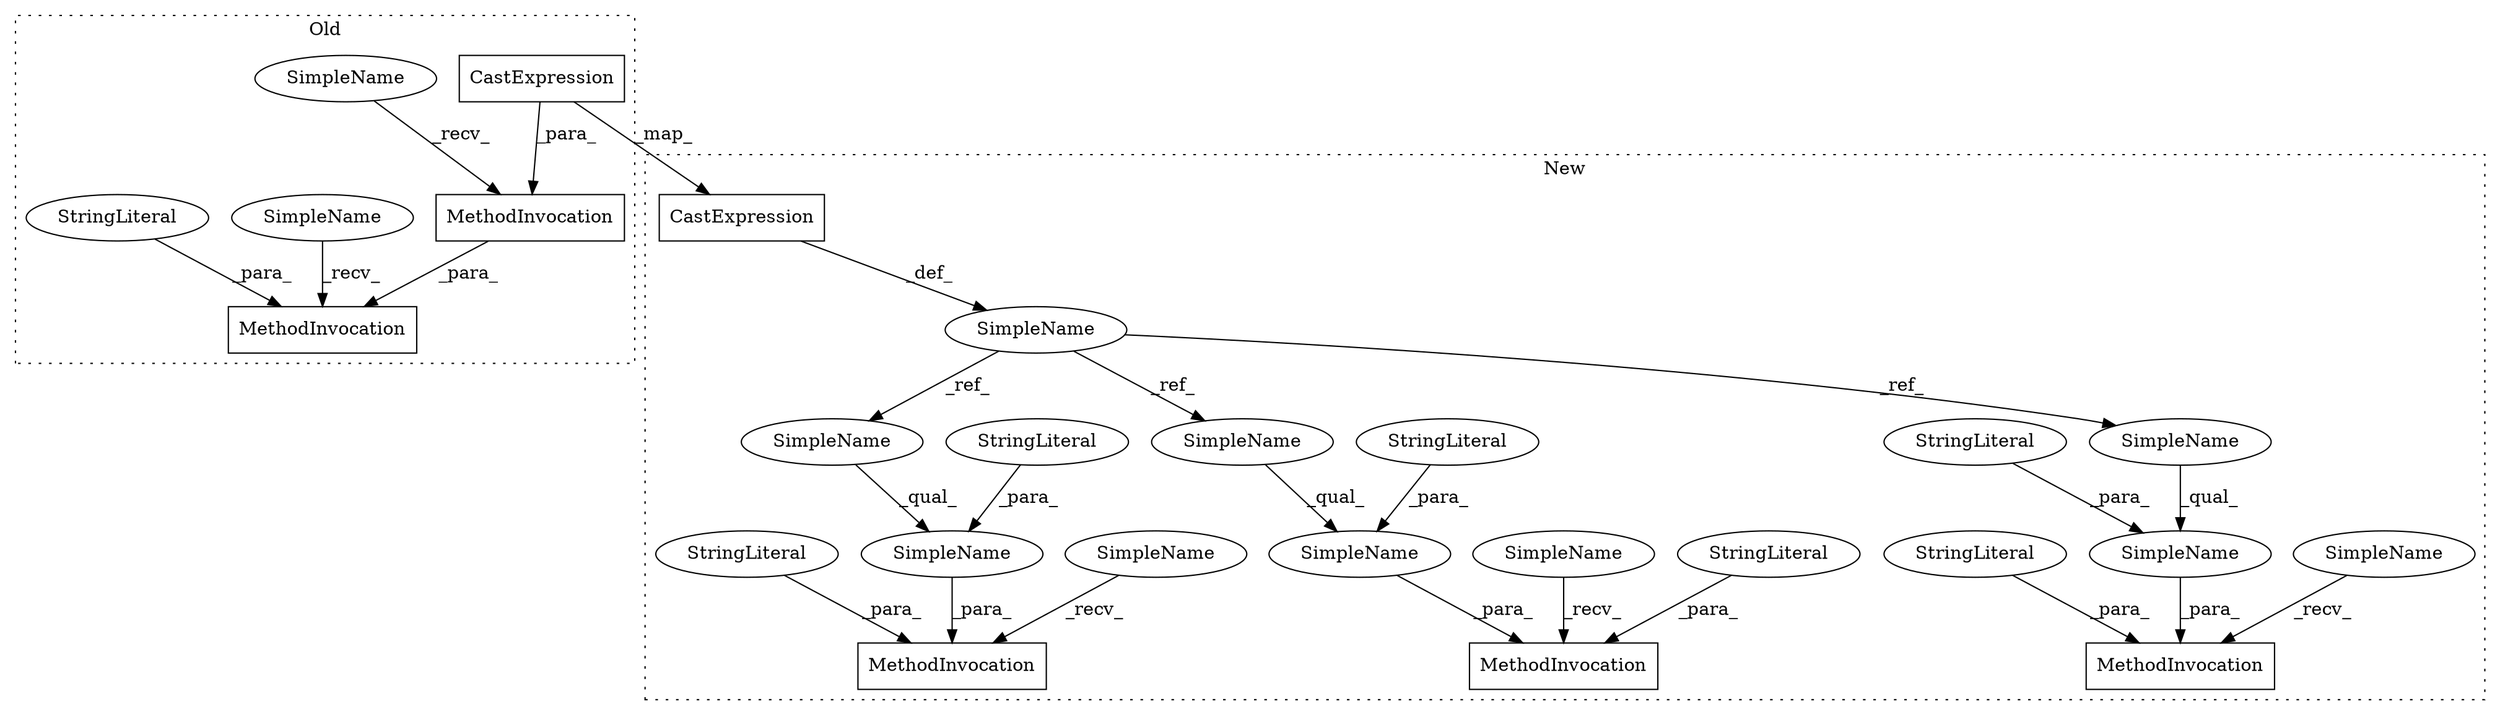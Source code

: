 digraph G {
subgraph cluster0 {
1 [label="CastExpression" a="11" s="4869" l="14" shape="box"];
3 [label="MethodInvocation" a="32" s="4860,4927" l="9,1" shape="box"];
5 [label="MethodInvocation" a="32" s="4803,4928" l="6,1" shape="box"];
9 [label="SimpleName" a="42" s="4852" l="7" shape="ellipse"];
10 [label="SimpleName" a="42" s="4796" l="6" shape="ellipse"];
26 [label="StringLiteral" a="45" s="4809" l="41" shape="ellipse"];
label = "Old";
style="dotted";
}
subgraph cluster1 {
2 [label="CastExpression" a="11" s="5383" l="14" shape="box"];
4 [label="MethodInvocation" a="32" s="5527,5583" l="6,1" shape="box"];
6 [label="MethodInvocation" a="32" s="5463,5504" l="6,1" shape="box"];
7 [label="MethodInvocation" a="32" s="5606,5643" l="6,1" shape="box"];
8 [label="SimpleName" a="42" s="5559" l="14" shape="ellipse"];
11 [label="SimpleName" a="42" s="5599" l="6" shape="ellipse"];
12 [label="SimpleName" a="42" s="5482,5503" l="15,1" shape="ellipse"];
13 [label="SimpleName" a="42" s="5456" l="6" shape="ellipse"];
14 [label="SimpleName" a="42" s="5366" l="14" shape="ellipse"];
15 [label="SimpleName" a="42" s="5618" l="14" shape="ellipse"];
16 [label="SimpleName" a="42" s="5559,5582" l="15,1" shape="ellipse"];
17 [label="SimpleName" a="42" s="5482" l="14" shape="ellipse"];
18 [label="SimpleName" a="42" s="5618,5642" l="15,1" shape="ellipse"];
19 [label="SimpleName" a="42" s="5520" l="6" shape="ellipse"];
20 [label="StringLiteral" a="45" s="5497" l="6" shape="ellipse"];
21 [label="StringLiteral" a="45" s="5533" l="24" shape="ellipse"];
22 [label="StringLiteral" a="45" s="5633" l="9" shape="ellipse"];
23 [label="StringLiteral" a="45" s="5574" l="8" shape="ellipse"];
24 [label="StringLiteral" a="45" s="5612" l="4" shape="ellipse"];
25 [label="StringLiteral" a="45" s="5469" l="11" shape="ellipse"];
label = "New";
style="dotted";
}
1 -> 2 [label="_map_"];
1 -> 3 [label="_para_"];
2 -> 14 [label="_def_"];
3 -> 5 [label="_para_"];
8 -> 16 [label="_qual_"];
9 -> 3 [label="_recv_"];
10 -> 5 [label="_recv_"];
11 -> 7 [label="_recv_"];
12 -> 6 [label="_para_"];
13 -> 6 [label="_recv_"];
14 -> 15 [label="_ref_"];
14 -> 8 [label="_ref_"];
14 -> 17 [label="_ref_"];
15 -> 18 [label="_qual_"];
16 -> 4 [label="_para_"];
17 -> 12 [label="_qual_"];
18 -> 7 [label="_para_"];
19 -> 4 [label="_recv_"];
20 -> 12 [label="_para_"];
21 -> 4 [label="_para_"];
22 -> 18 [label="_para_"];
23 -> 16 [label="_para_"];
24 -> 7 [label="_para_"];
25 -> 6 [label="_para_"];
26 -> 5 [label="_para_"];
}